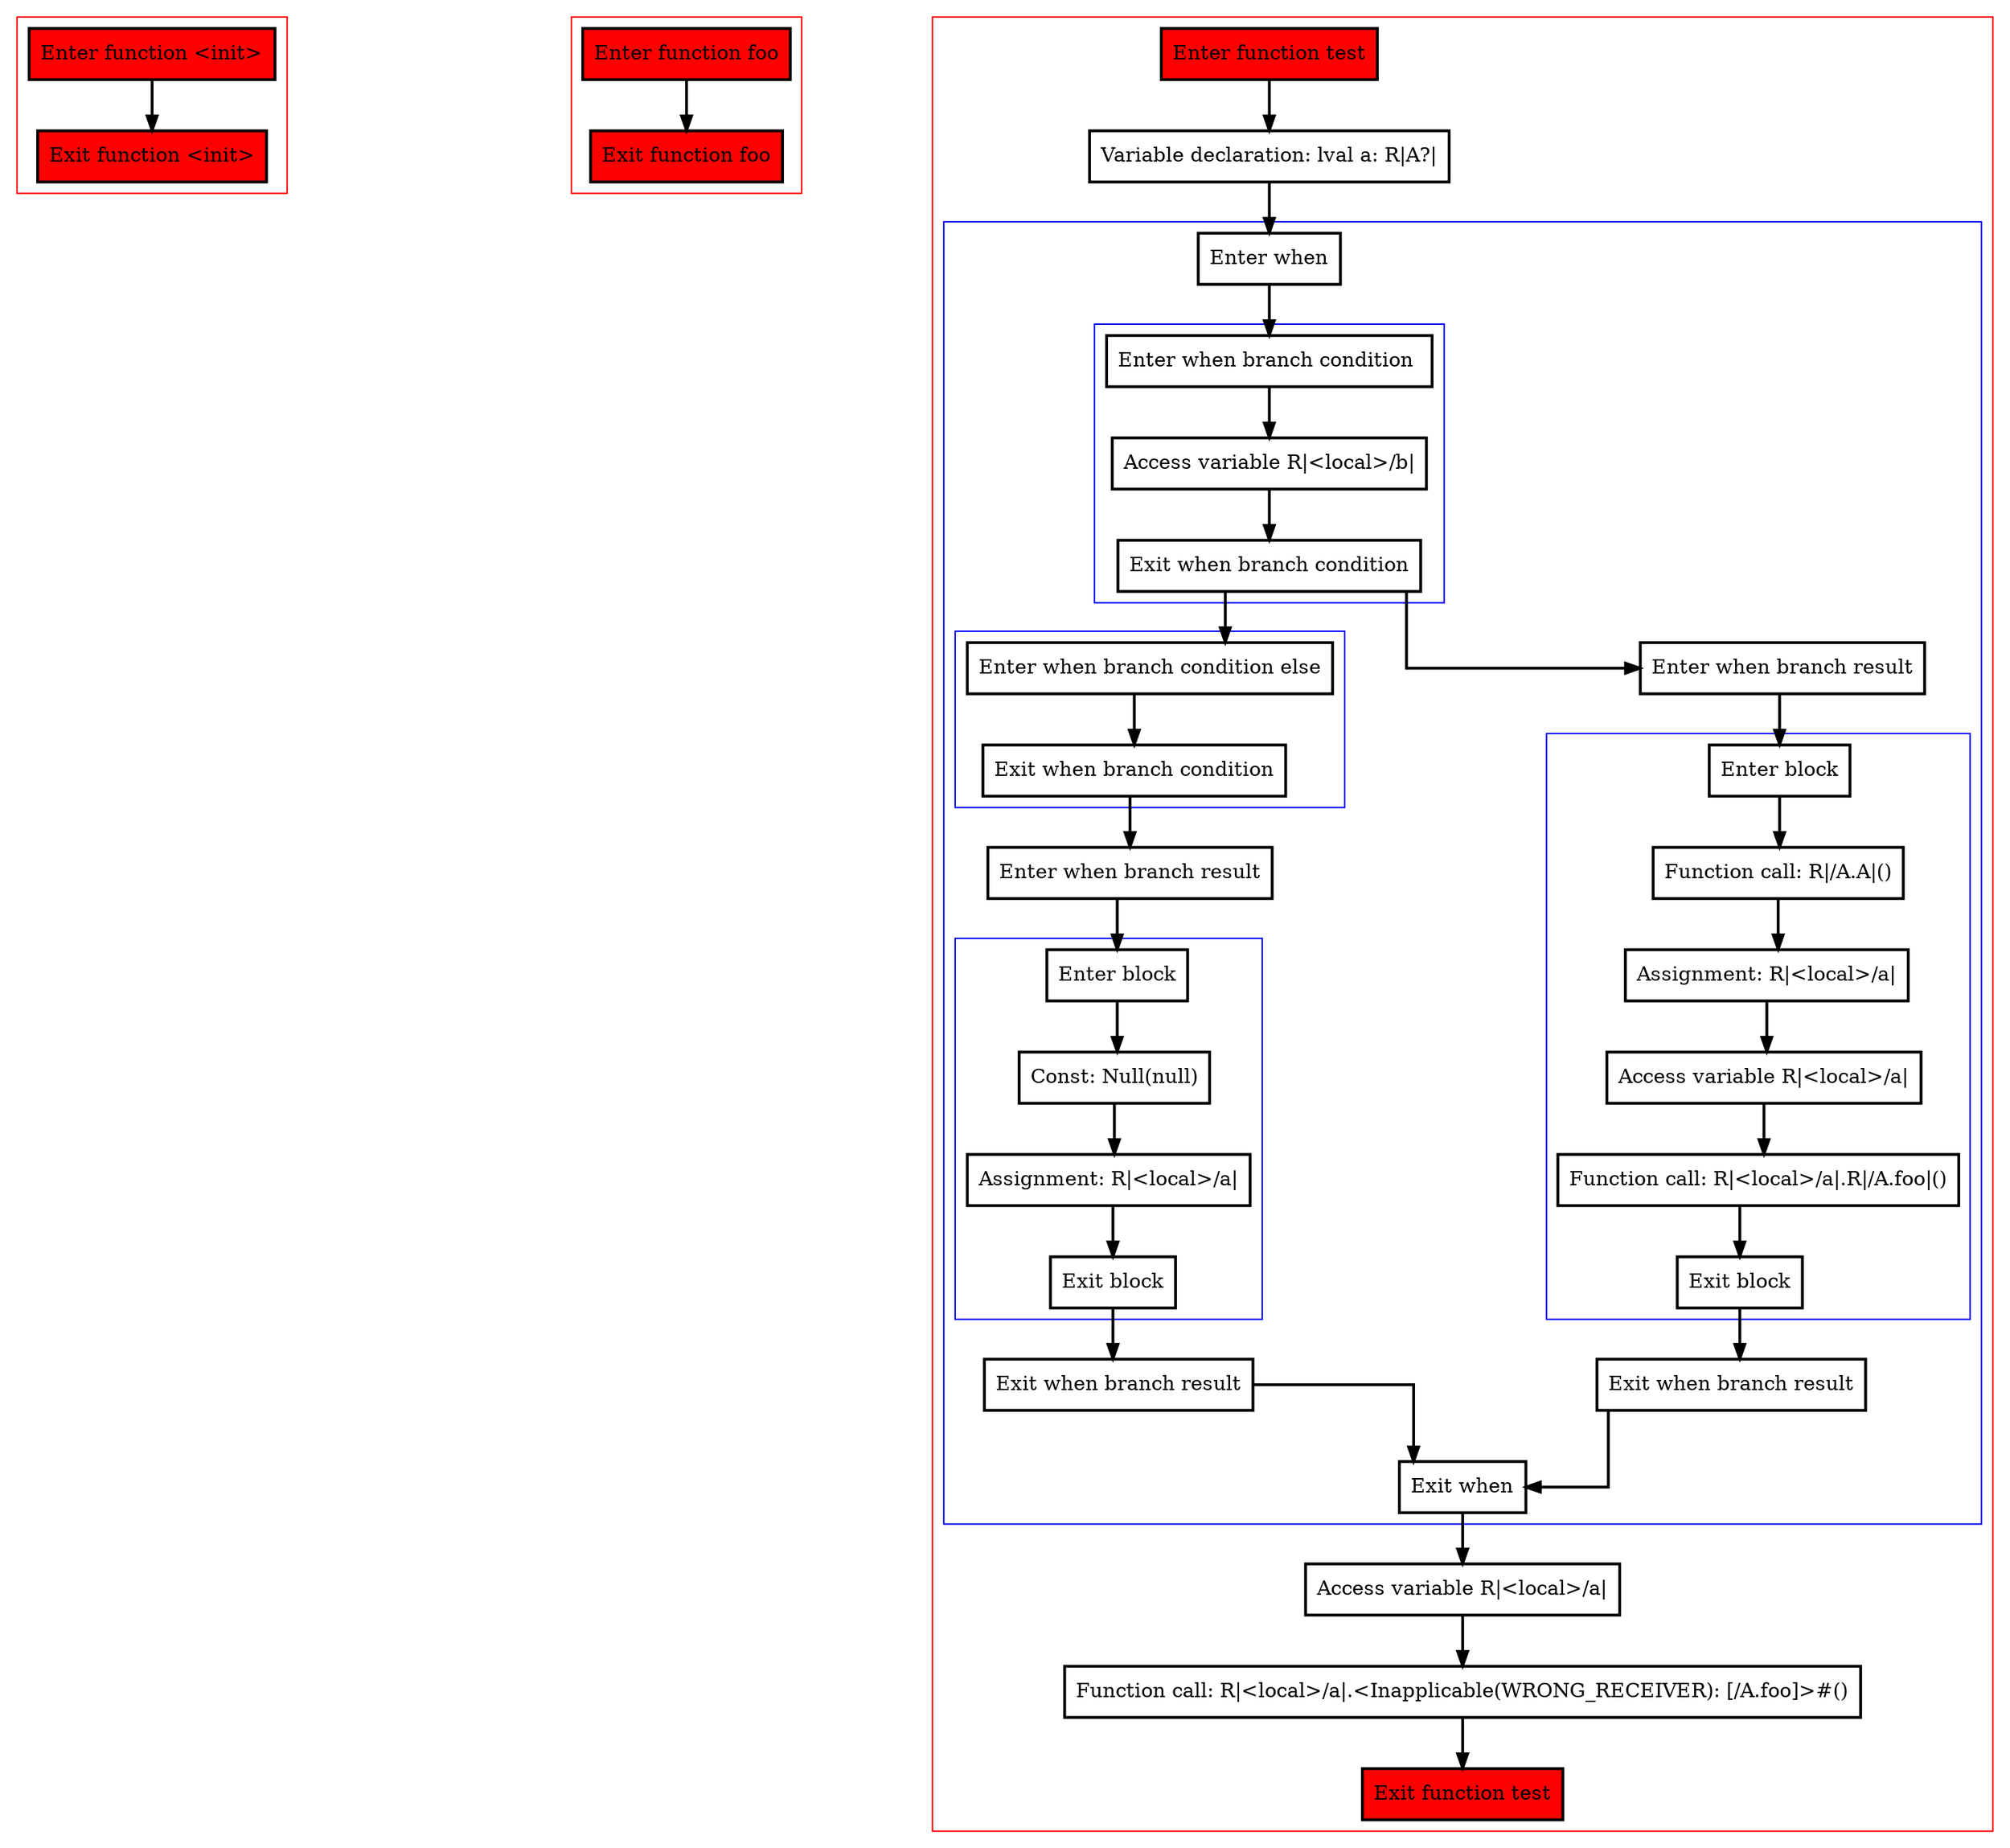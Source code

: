digraph delayedAssignment_kt {
  graph [splines=ortho nodesep=3]
  node [shape=box penwidth=2]
  edge [penwidth=2]

  subgraph cluster_0 {
    color=red
    0 [label="Enter function <init>" style="filled" fillcolor=red];
    1 [label="Exit function <init>" style="filled" fillcolor=red];
  }

  0 -> {1};

  subgraph cluster_1 {
    color=red
    2 [label="Enter function foo" style="filled" fillcolor=red];
    3 [label="Exit function foo" style="filled" fillcolor=red];
  }

  2 -> {3};

  subgraph cluster_2 {
    color=red
    4 [label="Enter function test" style="filled" fillcolor=red];
    5 [label="Variable declaration: lval a: R|A?|"];
    subgraph cluster_3 {
      color=blue
      6 [label="Enter when"];
      subgraph cluster_4 {
        color=blue
        7 [label="Enter when branch condition "];
        8 [label="Access variable R|<local>/b|"];
        9 [label="Exit when branch condition"];
      }
      subgraph cluster_5 {
        color=blue
        10 [label="Enter when branch condition else"];
        11 [label="Exit when branch condition"];
      }
      12 [label="Enter when branch result"];
      subgraph cluster_6 {
        color=blue
        13 [label="Enter block"];
        14 [label="Const: Null(null)"];
        15 [label="Assignment: R|<local>/a|"];
        16 [label="Exit block"];
      }
      17 [label="Exit when branch result"];
      18 [label="Enter when branch result"];
      subgraph cluster_7 {
        color=blue
        19 [label="Enter block"];
        20 [label="Function call: R|/A.A|()"];
        21 [label="Assignment: R|<local>/a|"];
        22 [label="Access variable R|<local>/a|"];
        23 [label="Function call: R|<local>/a|.R|/A.foo|()"];
        24 [label="Exit block"];
      }
      25 [label="Exit when branch result"];
      26 [label="Exit when"];
    }
    27 [label="Access variable R|<local>/a|"];
    28 [label="Function call: R|<local>/a|.<Inapplicable(WRONG_RECEIVER): [/A.foo]>#()"];
    29 [label="Exit function test" style="filled" fillcolor=red];
  }

  4 -> {5};
  5 -> {6};
  6 -> {7};
  7 -> {8};
  8 -> {9};
  9 -> {18 10};
  10 -> {11};
  11 -> {12};
  12 -> {13};
  13 -> {14};
  14 -> {15};
  15 -> {16};
  16 -> {17};
  17 -> {26};
  18 -> {19};
  19 -> {20};
  20 -> {21};
  21 -> {22};
  22 -> {23};
  23 -> {24};
  24 -> {25};
  25 -> {26};
  26 -> {27};
  27 -> {28};
  28 -> {29};

}

